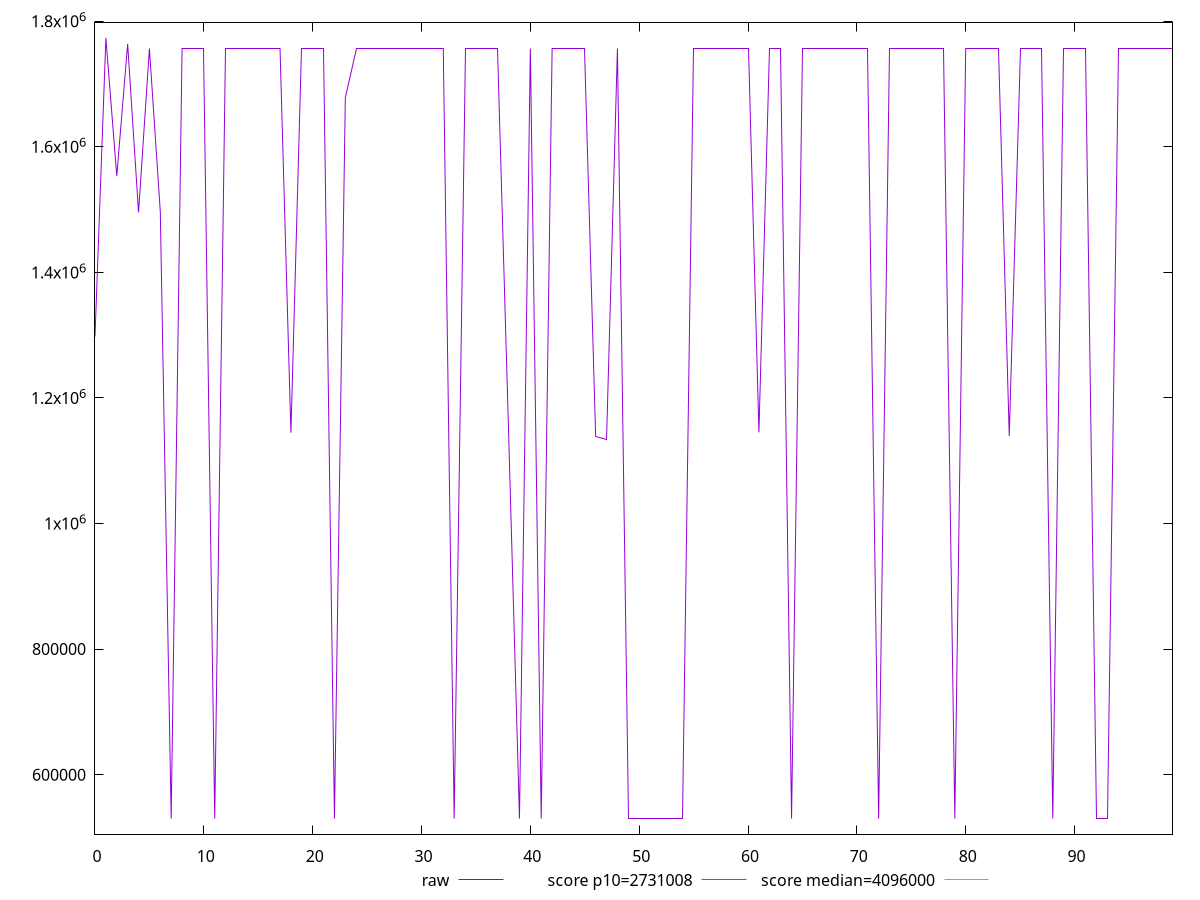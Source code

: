 reset

$raw <<EOF
0 1297972
1 1773548
2 1553317
3 1764003
4 1495624
5 1756629
6 1496332
7 530145
8 1756633
9 1756630
10 1756630
11 530145
12 1756633
13 1756632
14 1756631
15 1756631
16 1756632
17 1756630
18 1144615
19 1756628
20 1756628
21 1756630
22 530145
23 1678313
24 1756628
25 1756628
26 1756630
27 1756628
28 1756630
29 1756630
30 1756631
31 1756630
32 1756632
33 530145
34 1756638
35 1756632
36 1756631
37 1756628
38 1146099
39 530145
40 1756630
41 530145
42 1756628
43 1756633
44 1756630
45 1756628
46 1138701
47 1133857
48 1756630
49 530145
50 530145
51 530145
52 530145
53 530145
54 530145
55 1756631
56 1756628
57 1756629
58 1756630
59 1756631
60 1756628
61 1145321
62 1756628
63 1756628
64 530145
65 1756628
66 1756630
67 1756632
68 1756632
69 1756628
70 1756629
71 1756630
72 530145
73 1756629
74 1756629
75 1756629
76 1756628
77 1756628
78 1756628
79 530145
80 1756633
81 1756628
82 1756632
83 1756633
84 1139476
85 1756628
86 1756628
87 1756630
88 530145
89 1756630
90 1756630
91 1756631
92 530145
93 530145
94 1756628
95 1756625
96 1756630
97 1756631
98 1756631
99 1756630
EOF

set key outside below
set xrange [0:99]
set yrange [505276.94:1798416.06]
set trange [505276.94:1798416.06]
set terminal svg size 640, 500 enhanced background rgb 'white'
set output "report/report_00029_2021-02-24T13-36-40.390Z/total-byte-weight/samples/agenda/raw/values.svg"

plot $raw title "raw" with line, \
     2731008 title "score p10=2731008", \
     4096000 title "score median=4096000"

reset

